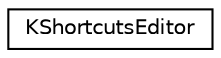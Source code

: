 digraph "Graphical Class Hierarchy"
{
  edge [fontname="Helvetica",fontsize="10",labelfontname="Helvetica",labelfontsize="10"];
  node [fontname="Helvetica",fontsize="10",shape=record];
  rankdir="LR";
  Node0 [label="KShortcutsEditor",height=0.2,width=0.4,color="black", fillcolor="white", style="filled",URL="$classKShortcutsEditor.html",tooltip="Widget for configuration of KAccel and KGlobalAccel. "];
}
